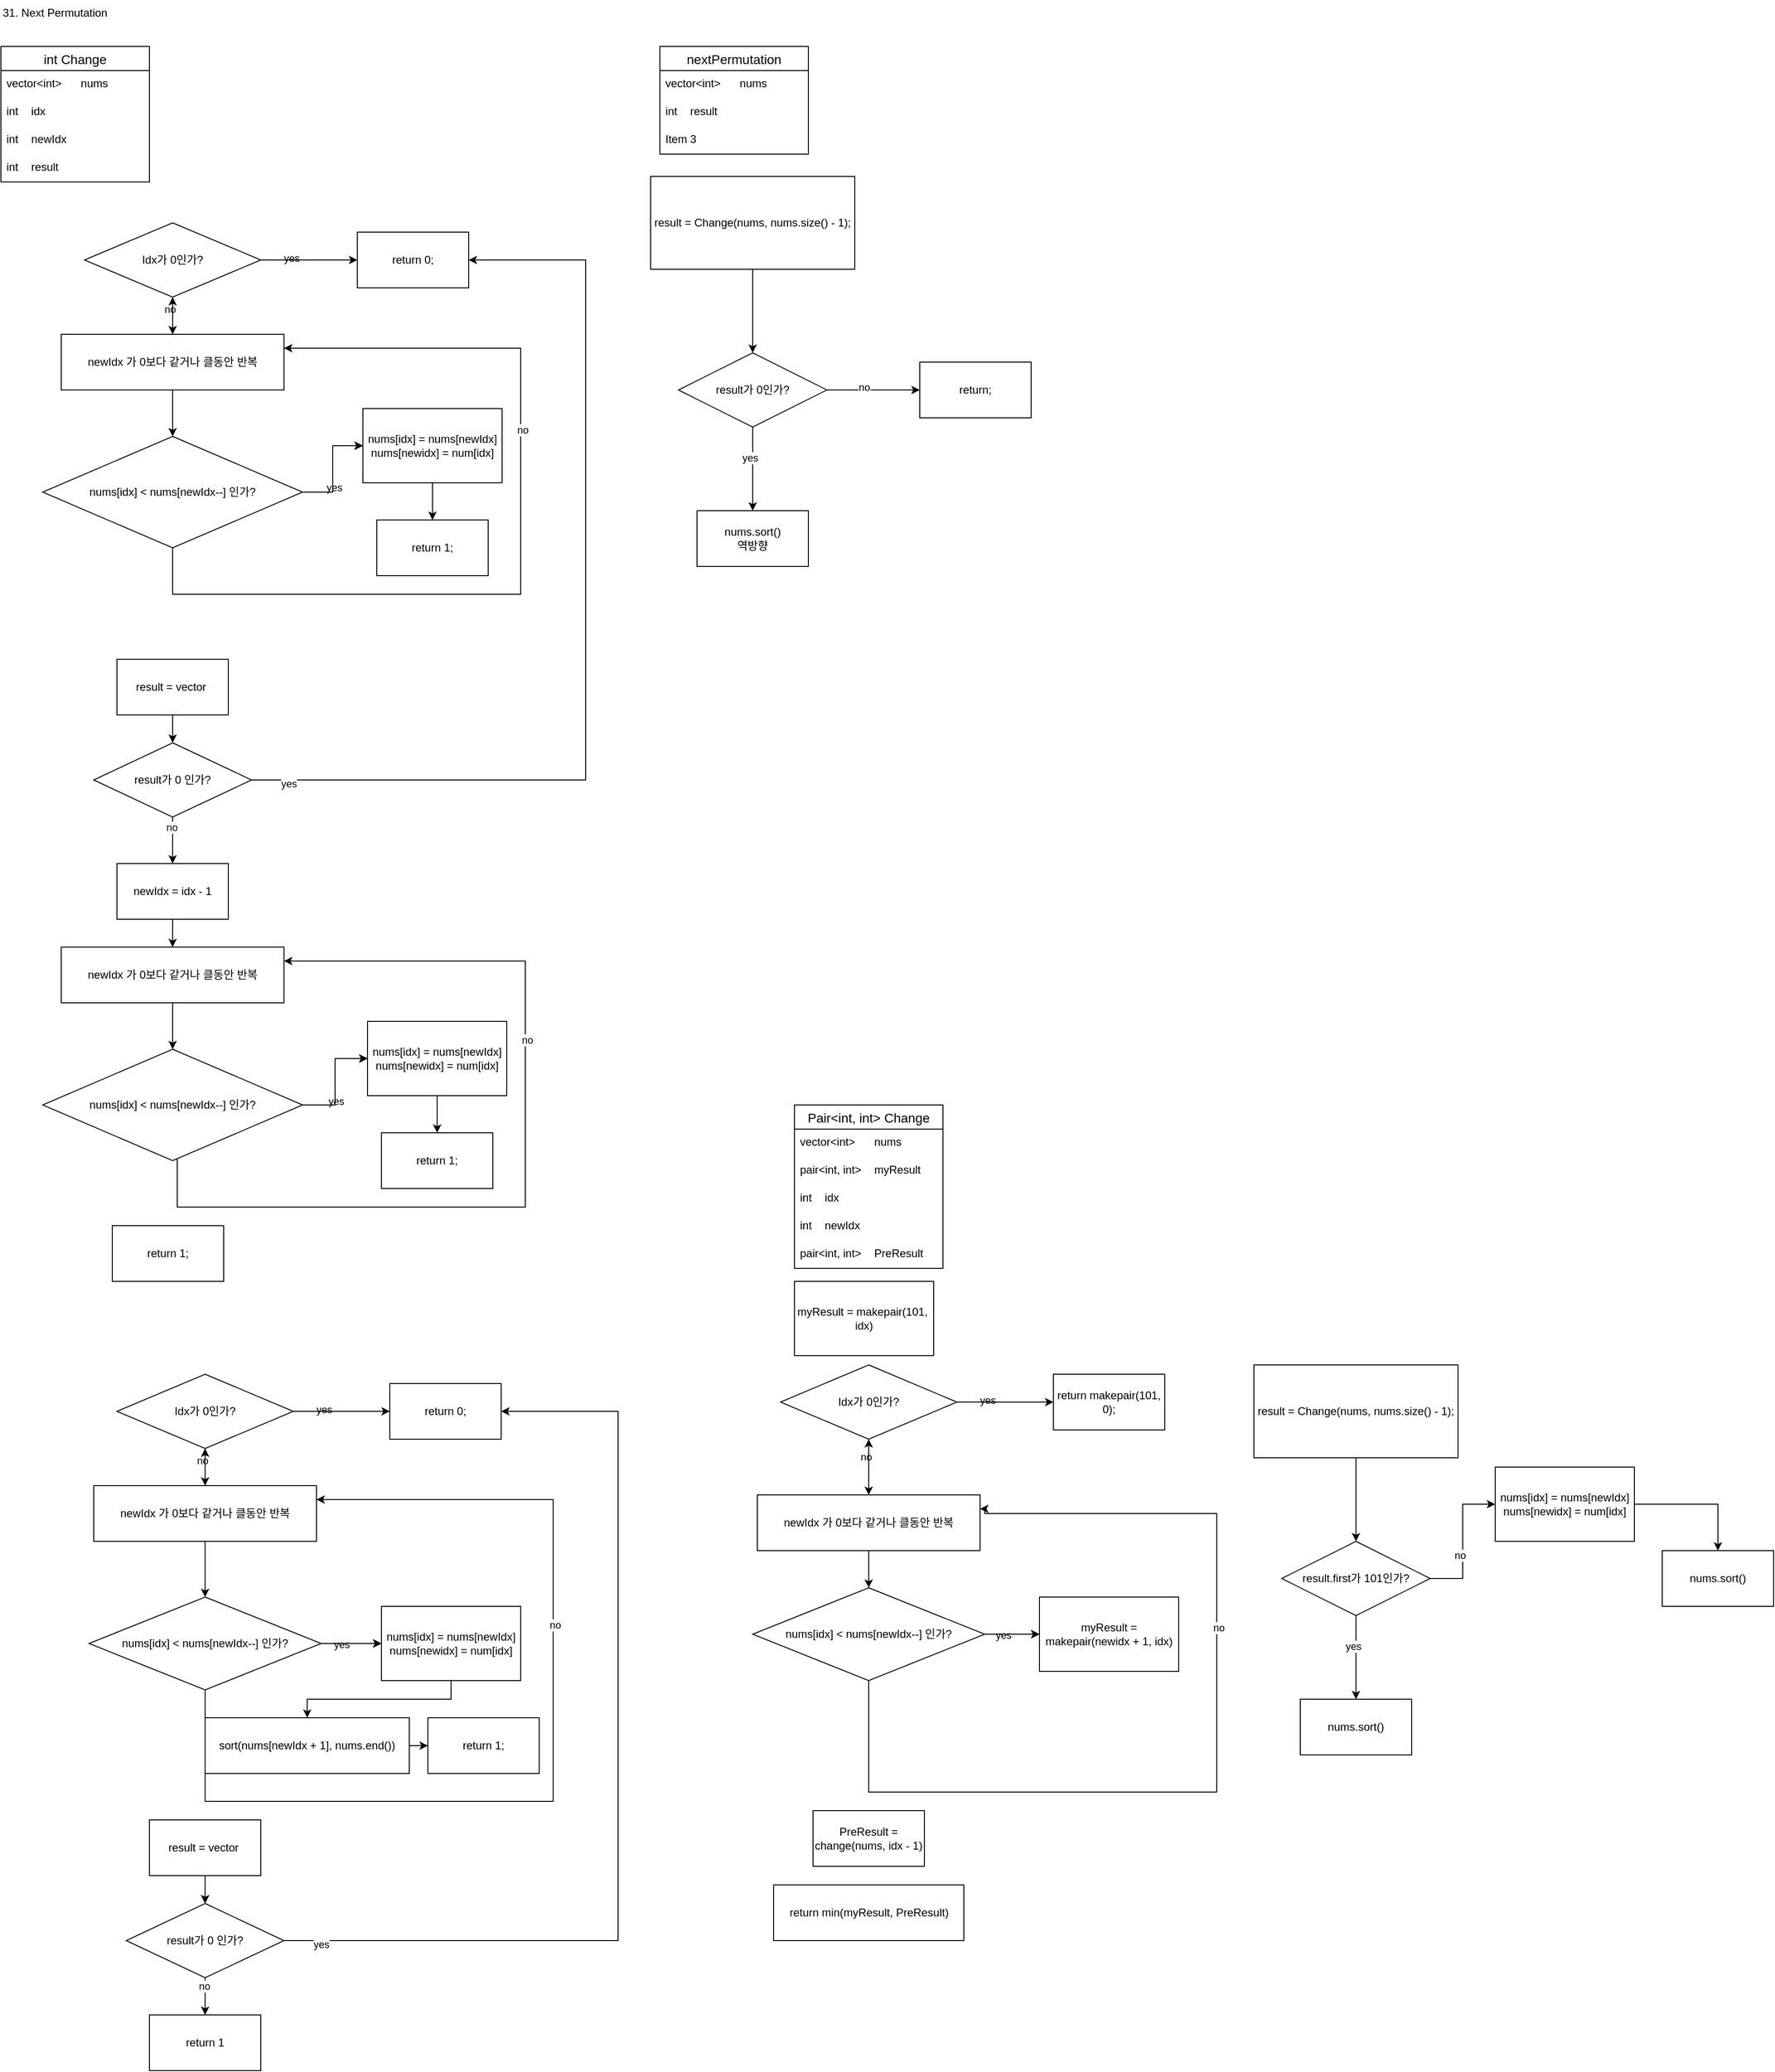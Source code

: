 <mxfile version="22.1.2" type="device">
  <diagram name="페이지-1" id="ZLX4_90MdBkoNCsnOVYq">
    <mxGraphModel dx="2089" dy="1584" grid="1" gridSize="10" guides="1" tooltips="1" connect="1" arrows="1" fold="1" page="1" pageScale="1" pageWidth="827" pageHeight="1169" math="0" shadow="0">
      <root>
        <mxCell id="0" />
        <mxCell id="1" parent="0" />
        <mxCell id="ndvWxEDsztB4h_BiB89W-40" value="int Change" style="swimlane;fontStyle=0;childLayout=stackLayout;horizontal=1;startSize=26;horizontalStack=0;resizeParent=1;resizeParentMax=0;resizeLast=0;collapsible=1;marginBottom=0;align=center;fontSize=14;labelBackgroundColor=none;" vertex="1" parent="1">
          <mxGeometry x="30" y="60" width="160" height="146" as="geometry" />
        </mxCell>
        <mxCell id="ndvWxEDsztB4h_BiB89W-41" value="vector&amp;lt;int&amp;gt;&lt;span style=&quot;white-space: pre;&quot;&gt;&#x9;&lt;/span&gt;nums&lt;br&gt;&lt;br&gt;" style="text;strokeColor=none;fillColor=none;spacingLeft=4;spacingRight=4;overflow=hidden;rotatable=0;points=[[0,0.5],[1,0.5]];portConstraint=eastwest;fontSize=12;whiteSpace=wrap;html=1;labelBackgroundColor=none;" vertex="1" parent="ndvWxEDsztB4h_BiB89W-40">
          <mxGeometry y="26" width="160" height="30" as="geometry" />
        </mxCell>
        <mxCell id="ndvWxEDsztB4h_BiB89W-42" value="int&lt;span style=&quot;white-space: pre;&quot;&gt;&#x9;&lt;/span&gt;idx" style="text;strokeColor=none;fillColor=none;spacingLeft=4;spacingRight=4;overflow=hidden;rotatable=0;points=[[0,0.5],[1,0.5]];portConstraint=eastwest;fontSize=12;whiteSpace=wrap;html=1;labelBackgroundColor=none;" vertex="1" parent="ndvWxEDsztB4h_BiB89W-40">
          <mxGeometry y="56" width="160" height="30" as="geometry" />
        </mxCell>
        <mxCell id="ndvWxEDsztB4h_BiB89W-43" value="int &lt;span style=&quot;white-space: pre;&quot;&gt;&#x9;&lt;/span&gt;newIdx" style="text;strokeColor=none;fillColor=none;spacingLeft=4;spacingRight=4;overflow=hidden;rotatable=0;points=[[0,0.5],[1,0.5]];portConstraint=eastwest;fontSize=12;whiteSpace=wrap;html=1;labelBackgroundColor=none;" vertex="1" parent="ndvWxEDsztB4h_BiB89W-40">
          <mxGeometry y="86" width="160" height="30" as="geometry" />
        </mxCell>
        <mxCell id="ndvWxEDsztB4h_BiB89W-81" value="int &lt;span style=&quot;white-space: pre;&quot;&gt;&#x9;&lt;/span&gt;result" style="text;strokeColor=none;fillColor=none;spacingLeft=4;spacingRight=4;overflow=hidden;rotatable=0;points=[[0,0.5],[1,0.5]];portConstraint=eastwest;fontSize=12;whiteSpace=wrap;html=1;labelBackgroundColor=none;" vertex="1" parent="ndvWxEDsztB4h_BiB89W-40">
          <mxGeometry y="116" width="160" height="30" as="geometry" />
        </mxCell>
        <mxCell id="ndvWxEDsztB4h_BiB89W-46" value="31. Next Permutation" style="text;whiteSpace=wrap;html=1;labelBackgroundColor=none;" vertex="1" parent="1">
          <mxGeometry x="30" y="10" width="150" height="40" as="geometry" />
        </mxCell>
        <mxCell id="ndvWxEDsztB4h_BiB89W-47" value="nextPermutation" style="swimlane;fontStyle=0;childLayout=stackLayout;horizontal=1;startSize=26;horizontalStack=0;resizeParent=1;resizeParentMax=0;resizeLast=0;collapsible=1;marginBottom=0;align=center;fontSize=14;labelBackgroundColor=none;" vertex="1" parent="1">
          <mxGeometry x="740" y="60" width="160" height="116" as="geometry" />
        </mxCell>
        <mxCell id="ndvWxEDsztB4h_BiB89W-48" value="vector&amp;lt;int&amp;gt;&lt;span style=&quot;white-space: pre;&quot;&gt;&#x9;&lt;/span&gt;nums" style="text;strokeColor=none;fillColor=none;spacingLeft=4;spacingRight=4;overflow=hidden;rotatable=0;points=[[0,0.5],[1,0.5]];portConstraint=eastwest;fontSize=12;whiteSpace=wrap;html=1;labelBackgroundColor=none;" vertex="1" parent="ndvWxEDsztB4h_BiB89W-47">
          <mxGeometry y="26" width="160" height="30" as="geometry" />
        </mxCell>
        <mxCell id="ndvWxEDsztB4h_BiB89W-49" value="int&amp;nbsp;&lt;span style=&quot;white-space: pre;&quot;&gt;&#x9;&lt;/span&gt;result" style="text;strokeColor=none;fillColor=none;spacingLeft=4;spacingRight=4;overflow=hidden;rotatable=0;points=[[0,0.5],[1,0.5]];portConstraint=eastwest;fontSize=12;whiteSpace=wrap;html=1;labelBackgroundColor=none;" vertex="1" parent="ndvWxEDsztB4h_BiB89W-47">
          <mxGeometry y="56" width="160" height="30" as="geometry" />
        </mxCell>
        <mxCell id="ndvWxEDsztB4h_BiB89W-50" value="Item 3" style="text;strokeColor=none;fillColor=none;spacingLeft=4;spacingRight=4;overflow=hidden;rotatable=0;points=[[0,0.5],[1,0.5]];portConstraint=eastwest;fontSize=12;whiteSpace=wrap;html=1;labelBackgroundColor=none;" vertex="1" parent="ndvWxEDsztB4h_BiB89W-47">
          <mxGeometry y="86" width="160" height="30" as="geometry" />
        </mxCell>
        <mxCell id="ndvWxEDsztB4h_BiB89W-64" value="" style="edgeStyle=orthogonalEdgeStyle;rounded=0;orthogonalLoop=1;jettySize=auto;html=1;" edge="1" parent="1" source="ndvWxEDsztB4h_BiB89W-52" target="ndvWxEDsztB4h_BiB89W-55">
          <mxGeometry relative="1" as="geometry" />
        </mxCell>
        <mxCell id="ndvWxEDsztB4h_BiB89W-67" value="" style="edgeStyle=orthogonalEdgeStyle;rounded=0;orthogonalLoop=1;jettySize=auto;html=1;entryX=0.5;entryY=0;entryDx=0;entryDy=0;" edge="1" parent="1" source="ndvWxEDsztB4h_BiB89W-52" target="ndvWxEDsztB4h_BiB89W-63">
          <mxGeometry relative="1" as="geometry">
            <mxPoint x="215" y="510" as="targetPoint" />
          </mxGeometry>
        </mxCell>
        <mxCell id="ndvWxEDsztB4h_BiB89W-52" value="newIdx 가 0보다 같거나 클동안 반복" style="rounded=0;whiteSpace=wrap;html=1;labelBackgroundColor=none;" vertex="1" parent="1">
          <mxGeometry x="95" y="370" width="240" height="60" as="geometry" />
        </mxCell>
        <mxCell id="ndvWxEDsztB4h_BiB89W-57" style="edgeStyle=orthogonalEdgeStyle;rounded=0;orthogonalLoop=1;jettySize=auto;html=1;entryX=0;entryY=0.5;entryDx=0;entryDy=0;labelBackgroundColor=none;fontColor=default;" edge="1" parent="1" source="ndvWxEDsztB4h_BiB89W-55" target="ndvWxEDsztB4h_BiB89W-56">
          <mxGeometry relative="1" as="geometry" />
        </mxCell>
        <mxCell id="ndvWxEDsztB4h_BiB89W-59" value="yes" style="edgeLabel;html=1;align=center;verticalAlign=middle;resizable=0;points=[];labelBackgroundColor=none;" vertex="1" connectable="0" parent="ndvWxEDsztB4h_BiB89W-57">
          <mxGeometry x="-0.364" y="2" relative="1" as="geometry">
            <mxPoint as="offset" />
          </mxGeometry>
        </mxCell>
        <mxCell id="ndvWxEDsztB4h_BiB89W-58" style="edgeStyle=orthogonalEdgeStyle;rounded=0;orthogonalLoop=1;jettySize=auto;html=1;labelBackgroundColor=none;fontColor=default;" edge="1" parent="1" source="ndvWxEDsztB4h_BiB89W-55" target="ndvWxEDsztB4h_BiB89W-52">
          <mxGeometry relative="1" as="geometry" />
        </mxCell>
        <mxCell id="ndvWxEDsztB4h_BiB89W-60" value="no" style="edgeLabel;html=1;align=center;verticalAlign=middle;resizable=0;points=[];labelBackgroundColor=none;" vertex="1" connectable="0" parent="ndvWxEDsztB4h_BiB89W-58">
          <mxGeometry x="-0.378" y="-3" relative="1" as="geometry">
            <mxPoint as="offset" />
          </mxGeometry>
        </mxCell>
        <mxCell id="ndvWxEDsztB4h_BiB89W-55" value="Idx가 0인가?" style="rhombus;whiteSpace=wrap;html=1;labelBackgroundColor=none;" vertex="1" parent="1">
          <mxGeometry x="120" y="250" width="190" height="80" as="geometry" />
        </mxCell>
        <mxCell id="ndvWxEDsztB4h_BiB89W-56" value="return 0;" style="whiteSpace=wrap;html=1;labelBackgroundColor=none;" vertex="1" parent="1">
          <mxGeometry x="414" y="260" width="120" height="60" as="geometry" />
        </mxCell>
        <mxCell id="ndvWxEDsztB4h_BiB89W-69" value="" style="edgeStyle=orthogonalEdgeStyle;rounded=0;orthogonalLoop=1;jettySize=auto;html=1;" edge="1" parent="1" source="ndvWxEDsztB4h_BiB89W-63" target="ndvWxEDsztB4h_BiB89W-68">
          <mxGeometry relative="1" as="geometry" />
        </mxCell>
        <mxCell id="ndvWxEDsztB4h_BiB89W-71" value="yes" style="edgeLabel;html=1;align=center;verticalAlign=middle;resizable=0;points=[];" vertex="1" connectable="0" parent="ndvWxEDsztB4h_BiB89W-69">
          <mxGeometry x="-0.345" y="-1" relative="1" as="geometry">
            <mxPoint as="offset" />
          </mxGeometry>
        </mxCell>
        <mxCell id="ndvWxEDsztB4h_BiB89W-73" value="" style="edgeStyle=orthogonalEdgeStyle;rounded=0;orthogonalLoop=1;jettySize=auto;html=1;entryX=1;entryY=0.25;entryDx=0;entryDy=0;" edge="1" parent="1" source="ndvWxEDsztB4h_BiB89W-63" target="ndvWxEDsztB4h_BiB89W-52">
          <mxGeometry relative="1" as="geometry">
            <Array as="points">
              <mxPoint x="215" y="650" />
              <mxPoint x="590" y="650" />
              <mxPoint x="590" y="385" />
            </Array>
          </mxGeometry>
        </mxCell>
        <mxCell id="ndvWxEDsztB4h_BiB89W-74" value="no" style="edgeLabel;html=1;align=center;verticalAlign=middle;resizable=0;points=[];" vertex="1" connectable="0" parent="ndvWxEDsztB4h_BiB89W-73">
          <mxGeometry x="0.275" y="-2" relative="1" as="geometry">
            <mxPoint as="offset" />
          </mxGeometry>
        </mxCell>
        <mxCell id="ndvWxEDsztB4h_BiB89W-92" value="" style="edgeStyle=orthogonalEdgeStyle;rounded=0;orthogonalLoop=1;jettySize=auto;html=1;" edge="1" parent="1" source="ndvWxEDsztB4h_BiB89W-63" target="ndvWxEDsztB4h_BiB89W-68">
          <mxGeometry relative="1" as="geometry" />
        </mxCell>
        <mxCell id="ndvWxEDsztB4h_BiB89W-93" value="" style="edgeStyle=orthogonalEdgeStyle;rounded=0;orthogonalLoop=1;jettySize=auto;html=1;" edge="1" parent="1" source="ndvWxEDsztB4h_BiB89W-63" target="ndvWxEDsztB4h_BiB89W-68">
          <mxGeometry relative="1" as="geometry" />
        </mxCell>
        <mxCell id="ndvWxEDsztB4h_BiB89W-63" value="nums[idx] &amp;lt; nums[newIdx--] 인가?" style="rhombus;whiteSpace=wrap;html=1;" vertex="1" parent="1">
          <mxGeometry x="75" y="480" width="280" height="120" as="geometry" />
        </mxCell>
        <mxCell id="ndvWxEDsztB4h_BiB89W-95" value="" style="edgeStyle=orthogonalEdgeStyle;rounded=0;orthogonalLoop=1;jettySize=auto;html=1;" edge="1" parent="1" source="ndvWxEDsztB4h_BiB89W-68" target="ndvWxEDsztB4h_BiB89W-94">
          <mxGeometry relative="1" as="geometry" />
        </mxCell>
        <mxCell id="ndvWxEDsztB4h_BiB89W-68" value="nums[idx] = nums[newIdx]&lt;br&gt;nums[newidx] = num[idx]" style="whiteSpace=wrap;html=1;" vertex="1" parent="1">
          <mxGeometry x="420" y="450" width="150" height="80" as="geometry" />
        </mxCell>
        <mxCell id="ndvWxEDsztB4h_BiB89W-83" value="" style="edgeStyle=orthogonalEdgeStyle;rounded=0;orthogonalLoop=1;jettySize=auto;html=1;" edge="1" parent="1" source="ndvWxEDsztB4h_BiB89W-76" target="ndvWxEDsztB4h_BiB89W-82">
          <mxGeometry relative="1" as="geometry" />
        </mxCell>
        <mxCell id="ndvWxEDsztB4h_BiB89W-76" value="result = vector&amp;nbsp;" style="whiteSpace=wrap;html=1;" vertex="1" parent="1">
          <mxGeometry x="155" y="720" width="120" height="60" as="geometry" />
        </mxCell>
        <mxCell id="ndvWxEDsztB4h_BiB89W-84" style="edgeStyle=orthogonalEdgeStyle;rounded=0;orthogonalLoop=1;jettySize=auto;html=1;entryX=1;entryY=0.5;entryDx=0;entryDy=0;exitX=1;exitY=0.5;exitDx=0;exitDy=0;" edge="1" parent="1" source="ndvWxEDsztB4h_BiB89W-82" target="ndvWxEDsztB4h_BiB89W-56">
          <mxGeometry relative="1" as="geometry">
            <Array as="points">
              <mxPoint x="660" y="850" />
              <mxPoint x="660" y="290" />
            </Array>
          </mxGeometry>
        </mxCell>
        <mxCell id="ndvWxEDsztB4h_BiB89W-86" value="yes" style="edgeLabel;html=1;align=center;verticalAlign=middle;resizable=0;points=[];" vertex="1" connectable="0" parent="ndvWxEDsztB4h_BiB89W-84">
          <mxGeometry x="-0.924" y="-4" relative="1" as="geometry">
            <mxPoint as="offset" />
          </mxGeometry>
        </mxCell>
        <mxCell id="ndvWxEDsztB4h_BiB89W-90" value="" style="edgeStyle=orthogonalEdgeStyle;rounded=0;orthogonalLoop=1;jettySize=auto;html=1;" edge="1" parent="1" source="ndvWxEDsztB4h_BiB89W-82" target="ndvWxEDsztB4h_BiB89W-89">
          <mxGeometry relative="1" as="geometry" />
        </mxCell>
        <mxCell id="ndvWxEDsztB4h_BiB89W-91" value="no" style="edgeLabel;html=1;align=center;verticalAlign=middle;resizable=0;points=[];" vertex="1" connectable="0" parent="ndvWxEDsztB4h_BiB89W-90">
          <mxGeometry x="-0.556" y="-1" relative="1" as="geometry">
            <mxPoint as="offset" />
          </mxGeometry>
        </mxCell>
        <mxCell id="ndvWxEDsztB4h_BiB89W-82" value="result가 0 인가?" style="rhombus;whiteSpace=wrap;html=1;" vertex="1" parent="1">
          <mxGeometry x="130" y="810" width="170" height="80" as="geometry" />
        </mxCell>
        <mxCell id="ndvWxEDsztB4h_BiB89W-109" value="" style="edgeStyle=orthogonalEdgeStyle;rounded=0;orthogonalLoop=1;jettySize=auto;html=1;" edge="1" parent="1" source="ndvWxEDsztB4h_BiB89W-89" target="ndvWxEDsztB4h_BiB89W-98">
          <mxGeometry relative="1" as="geometry" />
        </mxCell>
        <mxCell id="ndvWxEDsztB4h_BiB89W-89" value="newIdx = idx - 1" style="whiteSpace=wrap;html=1;" vertex="1" parent="1">
          <mxGeometry x="155" y="940" width="120" height="60" as="geometry" />
        </mxCell>
        <mxCell id="ndvWxEDsztB4h_BiB89W-94" value="return 1;" style="whiteSpace=wrap;html=1;" vertex="1" parent="1">
          <mxGeometry x="435" y="570" width="120" height="60" as="geometry" />
        </mxCell>
        <mxCell id="ndvWxEDsztB4h_BiB89W-97" value="" style="edgeStyle=orthogonalEdgeStyle;rounded=0;orthogonalLoop=1;jettySize=auto;html=1;entryX=0.5;entryY=0;entryDx=0;entryDy=0;" edge="1" parent="1" source="ndvWxEDsztB4h_BiB89W-98" target="ndvWxEDsztB4h_BiB89W-105">
          <mxGeometry relative="1" as="geometry">
            <mxPoint x="220" y="1170" as="targetPoint" />
          </mxGeometry>
        </mxCell>
        <mxCell id="ndvWxEDsztB4h_BiB89W-98" value="newIdx 가 0보다 같거나 클동안 반복" style="rounded=0;whiteSpace=wrap;html=1;labelBackgroundColor=none;" vertex="1" parent="1">
          <mxGeometry x="95" y="1030" width="240" height="60" as="geometry" />
        </mxCell>
        <mxCell id="ndvWxEDsztB4h_BiB89W-99" value="" style="edgeStyle=orthogonalEdgeStyle;rounded=0;orthogonalLoop=1;jettySize=auto;html=1;" edge="1" parent="1" source="ndvWxEDsztB4h_BiB89W-105" target="ndvWxEDsztB4h_BiB89W-107">
          <mxGeometry relative="1" as="geometry" />
        </mxCell>
        <mxCell id="ndvWxEDsztB4h_BiB89W-100" value="yes" style="edgeLabel;html=1;align=center;verticalAlign=middle;resizable=0;points=[];" vertex="1" connectable="0" parent="ndvWxEDsztB4h_BiB89W-99">
          <mxGeometry x="-0.345" y="-1" relative="1" as="geometry">
            <mxPoint as="offset" />
          </mxGeometry>
        </mxCell>
        <mxCell id="ndvWxEDsztB4h_BiB89W-101" value="" style="edgeStyle=orthogonalEdgeStyle;rounded=0;orthogonalLoop=1;jettySize=auto;html=1;entryX=1;entryY=0.25;entryDx=0;entryDy=0;" edge="1" parent="1" source="ndvWxEDsztB4h_BiB89W-105" target="ndvWxEDsztB4h_BiB89W-98">
          <mxGeometry relative="1" as="geometry">
            <Array as="points">
              <mxPoint x="220" y="1310" />
              <mxPoint x="595" y="1310" />
              <mxPoint x="595" y="1045" />
            </Array>
          </mxGeometry>
        </mxCell>
        <mxCell id="ndvWxEDsztB4h_BiB89W-102" value="no" style="edgeLabel;html=1;align=center;verticalAlign=middle;resizable=0;points=[];" vertex="1" connectable="0" parent="ndvWxEDsztB4h_BiB89W-101">
          <mxGeometry x="0.275" y="-2" relative="1" as="geometry">
            <mxPoint as="offset" />
          </mxGeometry>
        </mxCell>
        <mxCell id="ndvWxEDsztB4h_BiB89W-103" value="" style="edgeStyle=orthogonalEdgeStyle;rounded=0;orthogonalLoop=1;jettySize=auto;html=1;" edge="1" parent="1" source="ndvWxEDsztB4h_BiB89W-105" target="ndvWxEDsztB4h_BiB89W-107">
          <mxGeometry relative="1" as="geometry" />
        </mxCell>
        <mxCell id="ndvWxEDsztB4h_BiB89W-104" value="" style="edgeStyle=orthogonalEdgeStyle;rounded=0;orthogonalLoop=1;jettySize=auto;html=1;" edge="1" parent="1" source="ndvWxEDsztB4h_BiB89W-105" target="ndvWxEDsztB4h_BiB89W-107">
          <mxGeometry relative="1" as="geometry" />
        </mxCell>
        <mxCell id="ndvWxEDsztB4h_BiB89W-105" value="nums[idx] &amp;lt; nums[newIdx--] 인가?" style="rhombus;whiteSpace=wrap;html=1;" vertex="1" parent="1">
          <mxGeometry x="75" y="1140" width="280" height="120" as="geometry" />
        </mxCell>
        <mxCell id="ndvWxEDsztB4h_BiB89W-106" value="" style="edgeStyle=orthogonalEdgeStyle;rounded=0;orthogonalLoop=1;jettySize=auto;html=1;" edge="1" parent="1" source="ndvWxEDsztB4h_BiB89W-107" target="ndvWxEDsztB4h_BiB89W-108">
          <mxGeometry relative="1" as="geometry" />
        </mxCell>
        <mxCell id="ndvWxEDsztB4h_BiB89W-107" value="nums[idx] = nums[newIdx]&lt;br&gt;nums[newidx] = num[idx]" style="whiteSpace=wrap;html=1;" vertex="1" parent="1">
          <mxGeometry x="425" y="1110" width="150" height="80" as="geometry" />
        </mxCell>
        <mxCell id="ndvWxEDsztB4h_BiB89W-108" value="return 1;" style="whiteSpace=wrap;html=1;" vertex="1" parent="1">
          <mxGeometry x="440" y="1230" width="120" height="60" as="geometry" />
        </mxCell>
        <mxCell id="ndvWxEDsztB4h_BiB89W-110" value="return 1;" style="whiteSpace=wrap;html=1;" vertex="1" parent="1">
          <mxGeometry x="150" y="1330" width="120" height="60" as="geometry" />
        </mxCell>
        <mxCell id="ndvWxEDsztB4h_BiB89W-114" value="" style="edgeStyle=orthogonalEdgeStyle;rounded=0;orthogonalLoop=1;jettySize=auto;html=1;" edge="1" parent="1" source="ndvWxEDsztB4h_BiB89W-112" target="ndvWxEDsztB4h_BiB89W-113">
          <mxGeometry relative="1" as="geometry" />
        </mxCell>
        <mxCell id="ndvWxEDsztB4h_BiB89W-112" value="result = Change(nums, nums.size() - 1);" style="whiteSpace=wrap;html=1;" vertex="1" parent="1">
          <mxGeometry x="730" y="200" width="220" height="100" as="geometry" />
        </mxCell>
        <mxCell id="ndvWxEDsztB4h_BiB89W-116" value="" style="edgeStyle=orthogonalEdgeStyle;rounded=0;orthogonalLoop=1;jettySize=auto;html=1;" edge="1" parent="1" source="ndvWxEDsztB4h_BiB89W-113" target="ndvWxEDsztB4h_BiB89W-115">
          <mxGeometry relative="1" as="geometry" />
        </mxCell>
        <mxCell id="ndvWxEDsztB4h_BiB89W-119" value="no" style="edgeLabel;html=1;align=center;verticalAlign=middle;resizable=0;points=[];" vertex="1" connectable="0" parent="ndvWxEDsztB4h_BiB89W-116">
          <mxGeometry x="-0.2" y="3" relative="1" as="geometry">
            <mxPoint as="offset" />
          </mxGeometry>
        </mxCell>
        <mxCell id="ndvWxEDsztB4h_BiB89W-118" value="" style="edgeStyle=orthogonalEdgeStyle;rounded=0;orthogonalLoop=1;jettySize=auto;html=1;" edge="1" parent="1" source="ndvWxEDsztB4h_BiB89W-113" target="ndvWxEDsztB4h_BiB89W-117">
          <mxGeometry relative="1" as="geometry" />
        </mxCell>
        <mxCell id="ndvWxEDsztB4h_BiB89W-120" value="yes" style="edgeLabel;html=1;align=center;verticalAlign=middle;resizable=0;points=[];" vertex="1" connectable="0" parent="ndvWxEDsztB4h_BiB89W-118">
          <mxGeometry x="-0.267" y="-3" relative="1" as="geometry">
            <mxPoint as="offset" />
          </mxGeometry>
        </mxCell>
        <mxCell id="ndvWxEDsztB4h_BiB89W-113" value="result가 0인가?" style="rhombus;whiteSpace=wrap;html=1;" vertex="1" parent="1">
          <mxGeometry x="760" y="390" width="160" height="80" as="geometry" />
        </mxCell>
        <mxCell id="ndvWxEDsztB4h_BiB89W-115" value="return;" style="whiteSpace=wrap;html=1;" vertex="1" parent="1">
          <mxGeometry x="1020" y="400" width="120" height="60" as="geometry" />
        </mxCell>
        <mxCell id="ndvWxEDsztB4h_BiB89W-117" value="nums.sort()&lt;br&gt;역방향" style="whiteSpace=wrap;html=1;" vertex="1" parent="1">
          <mxGeometry x="780" y="560" width="120" height="60" as="geometry" />
        </mxCell>
        <mxCell id="ndvWxEDsztB4h_BiB89W-122" value="" style="edgeStyle=orthogonalEdgeStyle;rounded=0;orthogonalLoop=1;jettySize=auto;html=1;" edge="1" parent="1" source="ndvWxEDsztB4h_BiB89W-124" target="ndvWxEDsztB4h_BiB89W-129">
          <mxGeometry relative="1" as="geometry" />
        </mxCell>
        <mxCell id="ndvWxEDsztB4h_BiB89W-123" value="" style="edgeStyle=orthogonalEdgeStyle;rounded=0;orthogonalLoop=1;jettySize=auto;html=1;entryX=0.5;entryY=0;entryDx=0;entryDy=0;" edge="1" parent="1" source="ndvWxEDsztB4h_BiB89W-124" target="ndvWxEDsztB4h_BiB89W-137">
          <mxGeometry relative="1" as="geometry">
            <mxPoint x="250" y="1750" as="targetPoint" />
          </mxGeometry>
        </mxCell>
        <mxCell id="ndvWxEDsztB4h_BiB89W-124" value="newIdx 가 0보다 같거나 클동안 반복" style="rounded=0;whiteSpace=wrap;html=1;labelBackgroundColor=none;" vertex="1" parent="1">
          <mxGeometry x="130" y="1610" width="240" height="60" as="geometry" />
        </mxCell>
        <mxCell id="ndvWxEDsztB4h_BiB89W-125" style="edgeStyle=orthogonalEdgeStyle;rounded=0;orthogonalLoop=1;jettySize=auto;html=1;entryX=0;entryY=0.5;entryDx=0;entryDy=0;labelBackgroundColor=none;fontColor=default;" edge="1" parent="1" source="ndvWxEDsztB4h_BiB89W-129" target="ndvWxEDsztB4h_BiB89W-130">
          <mxGeometry relative="1" as="geometry" />
        </mxCell>
        <mxCell id="ndvWxEDsztB4h_BiB89W-126" value="yes" style="edgeLabel;html=1;align=center;verticalAlign=middle;resizable=0;points=[];labelBackgroundColor=none;" vertex="1" connectable="0" parent="ndvWxEDsztB4h_BiB89W-125">
          <mxGeometry x="-0.364" y="2" relative="1" as="geometry">
            <mxPoint as="offset" />
          </mxGeometry>
        </mxCell>
        <mxCell id="ndvWxEDsztB4h_BiB89W-127" style="edgeStyle=orthogonalEdgeStyle;rounded=0;orthogonalLoop=1;jettySize=auto;html=1;labelBackgroundColor=none;fontColor=default;" edge="1" parent="1" source="ndvWxEDsztB4h_BiB89W-129" target="ndvWxEDsztB4h_BiB89W-124">
          <mxGeometry relative="1" as="geometry" />
        </mxCell>
        <mxCell id="ndvWxEDsztB4h_BiB89W-128" value="no" style="edgeLabel;html=1;align=center;verticalAlign=middle;resizable=0;points=[];labelBackgroundColor=none;" vertex="1" connectable="0" parent="ndvWxEDsztB4h_BiB89W-127">
          <mxGeometry x="-0.378" y="-3" relative="1" as="geometry">
            <mxPoint as="offset" />
          </mxGeometry>
        </mxCell>
        <mxCell id="ndvWxEDsztB4h_BiB89W-129" value="Idx가 0인가?" style="rhombus;whiteSpace=wrap;html=1;labelBackgroundColor=none;" vertex="1" parent="1">
          <mxGeometry x="155" y="1490" width="190" height="80" as="geometry" />
        </mxCell>
        <mxCell id="ndvWxEDsztB4h_BiB89W-130" value="return 0;" style="whiteSpace=wrap;html=1;labelBackgroundColor=none;" vertex="1" parent="1">
          <mxGeometry x="449" y="1500" width="120" height="60" as="geometry" />
        </mxCell>
        <mxCell id="ndvWxEDsztB4h_BiB89W-131" value="" style="edgeStyle=orthogonalEdgeStyle;rounded=0;orthogonalLoop=1;jettySize=auto;html=1;" edge="1" parent="1" source="ndvWxEDsztB4h_BiB89W-137" target="ndvWxEDsztB4h_BiB89W-139">
          <mxGeometry relative="1" as="geometry" />
        </mxCell>
        <mxCell id="ndvWxEDsztB4h_BiB89W-132" value="yes" style="edgeLabel;html=1;align=center;verticalAlign=middle;resizable=0;points=[];" vertex="1" connectable="0" parent="ndvWxEDsztB4h_BiB89W-131">
          <mxGeometry x="-0.345" y="-1" relative="1" as="geometry">
            <mxPoint as="offset" />
          </mxGeometry>
        </mxCell>
        <mxCell id="ndvWxEDsztB4h_BiB89W-133" value="" style="edgeStyle=orthogonalEdgeStyle;rounded=0;orthogonalLoop=1;jettySize=auto;html=1;entryX=1;entryY=0.25;entryDx=0;entryDy=0;" edge="1" parent="1" source="ndvWxEDsztB4h_BiB89W-137" target="ndvWxEDsztB4h_BiB89W-124">
          <mxGeometry relative="1" as="geometry">
            <Array as="points">
              <mxPoint x="250" y="1950" />
              <mxPoint x="625" y="1950" />
              <mxPoint x="625" y="1625" />
            </Array>
          </mxGeometry>
        </mxCell>
        <mxCell id="ndvWxEDsztB4h_BiB89W-134" value="no" style="edgeLabel;html=1;align=center;verticalAlign=middle;resizable=0;points=[];" vertex="1" connectable="0" parent="ndvWxEDsztB4h_BiB89W-133">
          <mxGeometry x="0.275" y="-2" relative="1" as="geometry">
            <mxPoint as="offset" />
          </mxGeometry>
        </mxCell>
        <mxCell id="ndvWxEDsztB4h_BiB89W-135" value="" style="edgeStyle=orthogonalEdgeStyle;rounded=0;orthogonalLoop=1;jettySize=auto;html=1;" edge="1" parent="1" source="ndvWxEDsztB4h_BiB89W-137" target="ndvWxEDsztB4h_BiB89W-139">
          <mxGeometry relative="1" as="geometry" />
        </mxCell>
        <mxCell id="ndvWxEDsztB4h_BiB89W-136" value="" style="edgeStyle=orthogonalEdgeStyle;rounded=0;orthogonalLoop=1;jettySize=auto;html=1;" edge="1" parent="1" source="ndvWxEDsztB4h_BiB89W-137" target="ndvWxEDsztB4h_BiB89W-139">
          <mxGeometry relative="1" as="geometry" />
        </mxCell>
        <mxCell id="ndvWxEDsztB4h_BiB89W-137" value="nums[idx] &amp;lt; nums[newIdx--] 인가?" style="rhombus;whiteSpace=wrap;html=1;" vertex="1" parent="1">
          <mxGeometry x="125" y="1730" width="250" height="100" as="geometry" />
        </mxCell>
        <mxCell id="ndvWxEDsztB4h_BiB89W-138" value="" style="edgeStyle=orthogonalEdgeStyle;rounded=0;orthogonalLoop=1;jettySize=auto;html=1;entryX=0.5;entryY=0;entryDx=0;entryDy=0;" edge="1" parent="1" source="ndvWxEDsztB4h_BiB89W-139" target="ndvWxEDsztB4h_BiB89W-164">
          <mxGeometry relative="1" as="geometry" />
        </mxCell>
        <mxCell id="ndvWxEDsztB4h_BiB89W-139" value="nums[idx] = nums[newIdx]&lt;br&gt;nums[newidx] = num[idx]" style="whiteSpace=wrap;html=1;" vertex="1" parent="1">
          <mxGeometry x="440" y="1740" width="150" height="80" as="geometry" />
        </mxCell>
        <mxCell id="ndvWxEDsztB4h_BiB89W-140" value="" style="edgeStyle=orthogonalEdgeStyle;rounded=0;orthogonalLoop=1;jettySize=auto;html=1;" edge="1" parent="1" source="ndvWxEDsztB4h_BiB89W-141" target="ndvWxEDsztB4h_BiB89W-146">
          <mxGeometry relative="1" as="geometry" />
        </mxCell>
        <mxCell id="ndvWxEDsztB4h_BiB89W-163" value="" style="edgeStyle=orthogonalEdgeStyle;rounded=0;orthogonalLoop=1;jettySize=auto;html=1;" edge="1" parent="1" source="ndvWxEDsztB4h_BiB89W-141" target="ndvWxEDsztB4h_BiB89W-146">
          <mxGeometry relative="1" as="geometry" />
        </mxCell>
        <mxCell id="ndvWxEDsztB4h_BiB89W-141" value="result = vector&amp;nbsp;" style="whiteSpace=wrap;html=1;" vertex="1" parent="1">
          <mxGeometry x="190" y="1970" width="120" height="60" as="geometry" />
        </mxCell>
        <mxCell id="ndvWxEDsztB4h_BiB89W-142" style="edgeStyle=orthogonalEdgeStyle;rounded=0;orthogonalLoop=1;jettySize=auto;html=1;entryX=1;entryY=0.5;entryDx=0;entryDy=0;exitX=1;exitY=0.5;exitDx=0;exitDy=0;" edge="1" parent="1" source="ndvWxEDsztB4h_BiB89W-146" target="ndvWxEDsztB4h_BiB89W-130">
          <mxGeometry relative="1" as="geometry">
            <Array as="points">
              <mxPoint x="695" y="2100" />
              <mxPoint x="695" y="1530" />
            </Array>
          </mxGeometry>
        </mxCell>
        <mxCell id="ndvWxEDsztB4h_BiB89W-143" value="yes" style="edgeLabel;html=1;align=center;verticalAlign=middle;resizable=0;points=[];" vertex="1" connectable="0" parent="ndvWxEDsztB4h_BiB89W-142">
          <mxGeometry x="-0.924" y="-4" relative="1" as="geometry">
            <mxPoint as="offset" />
          </mxGeometry>
        </mxCell>
        <mxCell id="ndvWxEDsztB4h_BiB89W-144" value="" style="edgeStyle=orthogonalEdgeStyle;rounded=0;orthogonalLoop=1;jettySize=auto;html=1;" edge="1" parent="1" source="ndvWxEDsztB4h_BiB89W-146" target="ndvWxEDsztB4h_BiB89W-148">
          <mxGeometry relative="1" as="geometry" />
        </mxCell>
        <mxCell id="ndvWxEDsztB4h_BiB89W-145" value="no" style="edgeLabel;html=1;align=center;verticalAlign=middle;resizable=0;points=[];" vertex="1" connectable="0" parent="ndvWxEDsztB4h_BiB89W-144">
          <mxGeometry x="-0.556" y="-1" relative="1" as="geometry">
            <mxPoint as="offset" />
          </mxGeometry>
        </mxCell>
        <mxCell id="ndvWxEDsztB4h_BiB89W-146" value="result가 0 인가?" style="rhombus;whiteSpace=wrap;html=1;" vertex="1" parent="1">
          <mxGeometry x="165" y="2060" width="170" height="80" as="geometry" />
        </mxCell>
        <mxCell id="ndvWxEDsztB4h_BiB89W-148" value="return 1" style="whiteSpace=wrap;html=1;" vertex="1" parent="1">
          <mxGeometry x="190" y="2180" width="120" height="60" as="geometry" />
        </mxCell>
        <mxCell id="ndvWxEDsztB4h_BiB89W-149" value="return 1;" style="whiteSpace=wrap;html=1;" vertex="1" parent="1">
          <mxGeometry x="490" y="1860" width="120" height="60" as="geometry" />
        </mxCell>
        <mxCell id="ndvWxEDsztB4h_BiB89W-166" style="edgeStyle=orthogonalEdgeStyle;rounded=0;orthogonalLoop=1;jettySize=auto;html=1;exitX=1;exitY=0.5;exitDx=0;exitDy=0;" edge="1" parent="1" source="ndvWxEDsztB4h_BiB89W-164" target="ndvWxEDsztB4h_BiB89W-149">
          <mxGeometry relative="1" as="geometry" />
        </mxCell>
        <mxCell id="ndvWxEDsztB4h_BiB89W-164" value="sort(nums[newIdx + 1], nums.end())" style="whiteSpace=wrap;html=1;" vertex="1" parent="1">
          <mxGeometry x="250" y="1860" width="220" height="60" as="geometry" />
        </mxCell>
        <mxCell id="ndvWxEDsztB4h_BiB89W-167" value="" style="edgeStyle=orthogonalEdgeStyle;rounded=0;orthogonalLoop=1;jettySize=auto;html=1;" edge="1" parent="1" source="ndvWxEDsztB4h_BiB89W-169" target="ndvWxEDsztB4h_BiB89W-174">
          <mxGeometry relative="1" as="geometry" />
        </mxCell>
        <mxCell id="ndvWxEDsztB4h_BiB89W-168" value="" style="edgeStyle=orthogonalEdgeStyle;rounded=0;orthogonalLoop=1;jettySize=auto;html=1;entryX=0.5;entryY=0;entryDx=0;entryDy=0;" edge="1" parent="1" source="ndvWxEDsztB4h_BiB89W-169" target="ndvWxEDsztB4h_BiB89W-182">
          <mxGeometry relative="1" as="geometry">
            <mxPoint x="965" y="1740" as="targetPoint" />
          </mxGeometry>
        </mxCell>
        <mxCell id="ndvWxEDsztB4h_BiB89W-169" value="newIdx 가 0보다 같거나 클동안 반복" style="rounded=0;whiteSpace=wrap;html=1;labelBackgroundColor=none;" vertex="1" parent="1">
          <mxGeometry x="845" y="1620" width="240" height="60" as="geometry" />
        </mxCell>
        <mxCell id="ndvWxEDsztB4h_BiB89W-170" style="edgeStyle=orthogonalEdgeStyle;rounded=0;orthogonalLoop=1;jettySize=auto;html=1;entryX=0;entryY=0.5;entryDx=0;entryDy=0;labelBackgroundColor=none;fontColor=default;" edge="1" parent="1" source="ndvWxEDsztB4h_BiB89W-174" target="ndvWxEDsztB4h_BiB89W-175">
          <mxGeometry relative="1" as="geometry" />
        </mxCell>
        <mxCell id="ndvWxEDsztB4h_BiB89W-171" value="yes" style="edgeLabel;html=1;align=center;verticalAlign=middle;resizable=0;points=[];labelBackgroundColor=none;" vertex="1" connectable="0" parent="ndvWxEDsztB4h_BiB89W-170">
          <mxGeometry x="-0.364" y="2" relative="1" as="geometry">
            <mxPoint as="offset" />
          </mxGeometry>
        </mxCell>
        <mxCell id="ndvWxEDsztB4h_BiB89W-172" style="edgeStyle=orthogonalEdgeStyle;rounded=0;orthogonalLoop=1;jettySize=auto;html=1;labelBackgroundColor=none;fontColor=default;" edge="1" parent="1" source="ndvWxEDsztB4h_BiB89W-174" target="ndvWxEDsztB4h_BiB89W-169">
          <mxGeometry relative="1" as="geometry" />
        </mxCell>
        <mxCell id="ndvWxEDsztB4h_BiB89W-173" value="no" style="edgeLabel;html=1;align=center;verticalAlign=middle;resizable=0;points=[];labelBackgroundColor=none;" vertex="1" connectable="0" parent="ndvWxEDsztB4h_BiB89W-172">
          <mxGeometry x="-0.378" y="-3" relative="1" as="geometry">
            <mxPoint as="offset" />
          </mxGeometry>
        </mxCell>
        <mxCell id="ndvWxEDsztB4h_BiB89W-174" value="Idx가 0인가?" style="rhombus;whiteSpace=wrap;html=1;labelBackgroundColor=none;" vertex="1" parent="1">
          <mxGeometry x="870" y="1480" width="190" height="80" as="geometry" />
        </mxCell>
        <mxCell id="ndvWxEDsztB4h_BiB89W-175" value="return makepair(101, 0);" style="whiteSpace=wrap;html=1;labelBackgroundColor=none;" vertex="1" parent="1">
          <mxGeometry x="1164" y="1490" width="120" height="60" as="geometry" />
        </mxCell>
        <mxCell id="ndvWxEDsztB4h_BiB89W-176" value="" style="edgeStyle=orthogonalEdgeStyle;rounded=0;orthogonalLoop=1;jettySize=auto;html=1;" edge="1" parent="1" source="ndvWxEDsztB4h_BiB89W-182" target="ndvWxEDsztB4h_BiB89W-184">
          <mxGeometry relative="1" as="geometry" />
        </mxCell>
        <mxCell id="ndvWxEDsztB4h_BiB89W-177" value="yes" style="edgeLabel;html=1;align=center;verticalAlign=middle;resizable=0;points=[];" vertex="1" connectable="0" parent="ndvWxEDsztB4h_BiB89W-176">
          <mxGeometry x="-0.345" y="-1" relative="1" as="geometry">
            <mxPoint as="offset" />
          </mxGeometry>
        </mxCell>
        <mxCell id="ndvWxEDsztB4h_BiB89W-178" value="" style="edgeStyle=orthogonalEdgeStyle;rounded=0;orthogonalLoop=1;jettySize=auto;html=1;entryX=1;entryY=0.25;entryDx=0;entryDy=0;" edge="1" parent="1" source="ndvWxEDsztB4h_BiB89W-182" target="ndvWxEDsztB4h_BiB89W-169">
          <mxGeometry relative="1" as="geometry">
            <Array as="points">
              <mxPoint x="965" y="1940" />
              <mxPoint x="1340" y="1940" />
              <mxPoint x="1340" y="1640" />
              <mxPoint x="1090" y="1640" />
              <mxPoint x="1090" y="1635" />
            </Array>
          </mxGeometry>
        </mxCell>
        <mxCell id="ndvWxEDsztB4h_BiB89W-179" value="no" style="edgeLabel;html=1;align=center;verticalAlign=middle;resizable=0;points=[];" vertex="1" connectable="0" parent="ndvWxEDsztB4h_BiB89W-178">
          <mxGeometry x="0.275" y="-2" relative="1" as="geometry">
            <mxPoint as="offset" />
          </mxGeometry>
        </mxCell>
        <mxCell id="ndvWxEDsztB4h_BiB89W-180" value="" style="edgeStyle=orthogonalEdgeStyle;rounded=0;orthogonalLoop=1;jettySize=auto;html=1;" edge="1" parent="1" source="ndvWxEDsztB4h_BiB89W-182" target="ndvWxEDsztB4h_BiB89W-184">
          <mxGeometry relative="1" as="geometry" />
        </mxCell>
        <mxCell id="ndvWxEDsztB4h_BiB89W-181" value="" style="edgeStyle=orthogonalEdgeStyle;rounded=0;orthogonalLoop=1;jettySize=auto;html=1;" edge="1" parent="1" source="ndvWxEDsztB4h_BiB89W-182" target="ndvWxEDsztB4h_BiB89W-184">
          <mxGeometry relative="1" as="geometry" />
        </mxCell>
        <mxCell id="ndvWxEDsztB4h_BiB89W-182" value="nums[idx] &amp;lt; nums[newIdx--] 인가?" style="rhombus;whiteSpace=wrap;html=1;" vertex="1" parent="1">
          <mxGeometry x="840" y="1720" width="250" height="100" as="geometry" />
        </mxCell>
        <mxCell id="ndvWxEDsztB4h_BiB89W-184" value="myResult = makepair(newidx + 1, idx)" style="whiteSpace=wrap;html=1;" vertex="1" parent="1">
          <mxGeometry x="1149" y="1730" width="150" height="80" as="geometry" />
        </mxCell>
        <mxCell id="ndvWxEDsztB4h_BiB89W-187" value="&lt;span style=&quot;text-align: left;&quot;&gt;PreResult = change(nums, idx - 1)&lt;/span&gt;" style="whiteSpace=wrap;html=1;" vertex="1" parent="1">
          <mxGeometry x="905" y="1960" width="120" height="60" as="geometry" />
        </mxCell>
        <mxCell id="ndvWxEDsztB4h_BiB89W-193" value="return min(myResult, PreResult)" style="whiteSpace=wrap;html=1;" vertex="1" parent="1">
          <mxGeometry x="862.5" y="2040" width="205" height="60" as="geometry" />
        </mxCell>
        <mxCell id="ndvWxEDsztB4h_BiB89W-197" value="Pair&lt;int, int&gt; Change" style="swimlane;fontStyle=0;childLayout=stackLayout;horizontal=1;startSize=26;horizontalStack=0;resizeParent=1;resizeParentMax=0;resizeLast=0;collapsible=1;marginBottom=0;align=center;fontSize=14;labelBackgroundColor=none;" vertex="1" parent="1">
          <mxGeometry x="885" y="1200" width="160" height="176" as="geometry" />
        </mxCell>
        <mxCell id="ndvWxEDsztB4h_BiB89W-198" value="vector&amp;lt;int&amp;gt;&lt;span style=&quot;white-space: pre;&quot;&gt;&#x9;&lt;/span&gt;nums&lt;br&gt;&lt;br&gt;" style="text;strokeColor=none;fillColor=none;spacingLeft=4;spacingRight=4;overflow=hidden;rotatable=0;points=[[0,0.5],[1,0.5]];portConstraint=eastwest;fontSize=12;whiteSpace=wrap;html=1;labelBackgroundColor=none;" vertex="1" parent="ndvWxEDsztB4h_BiB89W-197">
          <mxGeometry y="26" width="160" height="30" as="geometry" />
        </mxCell>
        <mxCell id="ndvWxEDsztB4h_BiB89W-202" value="&#x9;pair&amp;lt;int, int&amp;gt;&lt;span style=&quot;white-space: pre;&quot;&gt;&#x9;&lt;/span&gt;myResult" style="text;strokeColor=none;fillColor=none;spacingLeft=4;spacingRight=4;overflow=hidden;rotatable=0;points=[[0,0.5],[1,0.5]];portConstraint=eastwest;fontSize=12;whiteSpace=wrap;html=1;labelBackgroundColor=none;" vertex="1" parent="ndvWxEDsztB4h_BiB89W-197">
          <mxGeometry y="56" width="160" height="30" as="geometry" />
        </mxCell>
        <mxCell id="ndvWxEDsztB4h_BiB89W-199" value="int&lt;span style=&quot;white-space: pre;&quot;&gt;&#x9;&lt;/span&gt;idx" style="text;strokeColor=none;fillColor=none;spacingLeft=4;spacingRight=4;overflow=hidden;rotatable=0;points=[[0,0.5],[1,0.5]];portConstraint=eastwest;fontSize=12;whiteSpace=wrap;html=1;labelBackgroundColor=none;" vertex="1" parent="ndvWxEDsztB4h_BiB89W-197">
          <mxGeometry y="86" width="160" height="30" as="geometry" />
        </mxCell>
        <mxCell id="ndvWxEDsztB4h_BiB89W-200" value="int &lt;span style=&quot;white-space: pre;&quot;&gt;&#x9;&lt;/span&gt;newIdx" style="text;strokeColor=none;fillColor=none;spacingLeft=4;spacingRight=4;overflow=hidden;rotatable=0;points=[[0,0.5],[1,0.5]];portConstraint=eastwest;fontSize=12;whiteSpace=wrap;html=1;labelBackgroundColor=none;" vertex="1" parent="ndvWxEDsztB4h_BiB89W-197">
          <mxGeometry y="116" width="160" height="30" as="geometry" />
        </mxCell>
        <mxCell id="ndvWxEDsztB4h_BiB89W-201" value="pair&amp;lt;int, int&amp;gt;&#x9;&lt;span style=&quot;white-space: pre;&quot;&gt;&#x9;&lt;/span&gt;PreResult" style="text;strokeColor=none;fillColor=none;spacingLeft=4;spacingRight=4;overflow=hidden;rotatable=0;points=[[0,0.5],[1,0.5]];portConstraint=eastwest;fontSize=12;whiteSpace=wrap;html=1;labelBackgroundColor=none;" vertex="1" parent="ndvWxEDsztB4h_BiB89W-197">
          <mxGeometry y="146" width="160" height="30" as="geometry" />
        </mxCell>
        <mxCell id="ndvWxEDsztB4h_BiB89W-203" value="myResult = makepair(101,&amp;nbsp; idx)" style="whiteSpace=wrap;html=1;" vertex="1" parent="1">
          <mxGeometry x="885" y="1390" width="150" height="80" as="geometry" />
        </mxCell>
        <mxCell id="ndvWxEDsztB4h_BiB89W-204" value="" style="edgeStyle=orthogonalEdgeStyle;rounded=0;orthogonalLoop=1;jettySize=auto;html=1;" edge="1" parent="1" source="ndvWxEDsztB4h_BiB89W-205" target="ndvWxEDsztB4h_BiB89W-210">
          <mxGeometry relative="1" as="geometry" />
        </mxCell>
        <mxCell id="ndvWxEDsztB4h_BiB89W-205" value="result = Change(nums, nums.size() - 1);" style="whiteSpace=wrap;html=1;" vertex="1" parent="1">
          <mxGeometry x="1380" y="1480" width="220" height="100" as="geometry" />
        </mxCell>
        <mxCell id="ndvWxEDsztB4h_BiB89W-206" value="" style="edgeStyle=orthogonalEdgeStyle;rounded=0;orthogonalLoop=1;jettySize=auto;html=1;entryX=0;entryY=0.5;entryDx=0;entryDy=0;" edge="1" parent="1" source="ndvWxEDsztB4h_BiB89W-210" target="ndvWxEDsztB4h_BiB89W-213">
          <mxGeometry relative="1" as="geometry" />
        </mxCell>
        <mxCell id="ndvWxEDsztB4h_BiB89W-207" value="no" style="edgeLabel;html=1;align=center;verticalAlign=middle;resizable=0;points=[];" vertex="1" connectable="0" parent="ndvWxEDsztB4h_BiB89W-206">
          <mxGeometry x="-0.2" y="3" relative="1" as="geometry">
            <mxPoint as="offset" />
          </mxGeometry>
        </mxCell>
        <mxCell id="ndvWxEDsztB4h_BiB89W-208" value="" style="edgeStyle=orthogonalEdgeStyle;rounded=0;orthogonalLoop=1;jettySize=auto;html=1;" edge="1" parent="1" source="ndvWxEDsztB4h_BiB89W-210" target="ndvWxEDsztB4h_BiB89W-212">
          <mxGeometry relative="1" as="geometry" />
        </mxCell>
        <mxCell id="ndvWxEDsztB4h_BiB89W-209" value="yes" style="edgeLabel;html=1;align=center;verticalAlign=middle;resizable=0;points=[];" vertex="1" connectable="0" parent="ndvWxEDsztB4h_BiB89W-208">
          <mxGeometry x="-0.267" y="-3" relative="1" as="geometry">
            <mxPoint as="offset" />
          </mxGeometry>
        </mxCell>
        <mxCell id="ndvWxEDsztB4h_BiB89W-210" value="result.first가 101인가?" style="rhombus;whiteSpace=wrap;html=1;" vertex="1" parent="1">
          <mxGeometry x="1410" y="1670" width="160" height="80" as="geometry" />
        </mxCell>
        <mxCell id="ndvWxEDsztB4h_BiB89W-211" value="nums.sort()" style="whiteSpace=wrap;html=1;" vertex="1" parent="1">
          <mxGeometry x="1820" y="1680" width="120" height="60" as="geometry" />
        </mxCell>
        <mxCell id="ndvWxEDsztB4h_BiB89W-212" value="nums.sort()" style="whiteSpace=wrap;html=1;" vertex="1" parent="1">
          <mxGeometry x="1430" y="1840" width="120" height="60" as="geometry" />
        </mxCell>
        <mxCell id="ndvWxEDsztB4h_BiB89W-213" value="nums[idx] = nums[newIdx]&lt;br&gt;nums[newidx] = num[idx]" style="whiteSpace=wrap;html=1;" vertex="1" parent="1">
          <mxGeometry x="1640" y="1590" width="150" height="80" as="geometry" />
        </mxCell>
        <mxCell id="ndvWxEDsztB4h_BiB89W-214" style="edgeStyle=orthogonalEdgeStyle;rounded=0;orthogonalLoop=1;jettySize=auto;html=1;entryX=0.5;entryY=0;entryDx=0;entryDy=0;" edge="1" parent="1" source="ndvWxEDsztB4h_BiB89W-213" target="ndvWxEDsztB4h_BiB89W-211">
          <mxGeometry relative="1" as="geometry" />
        </mxCell>
      </root>
    </mxGraphModel>
  </diagram>
</mxfile>
